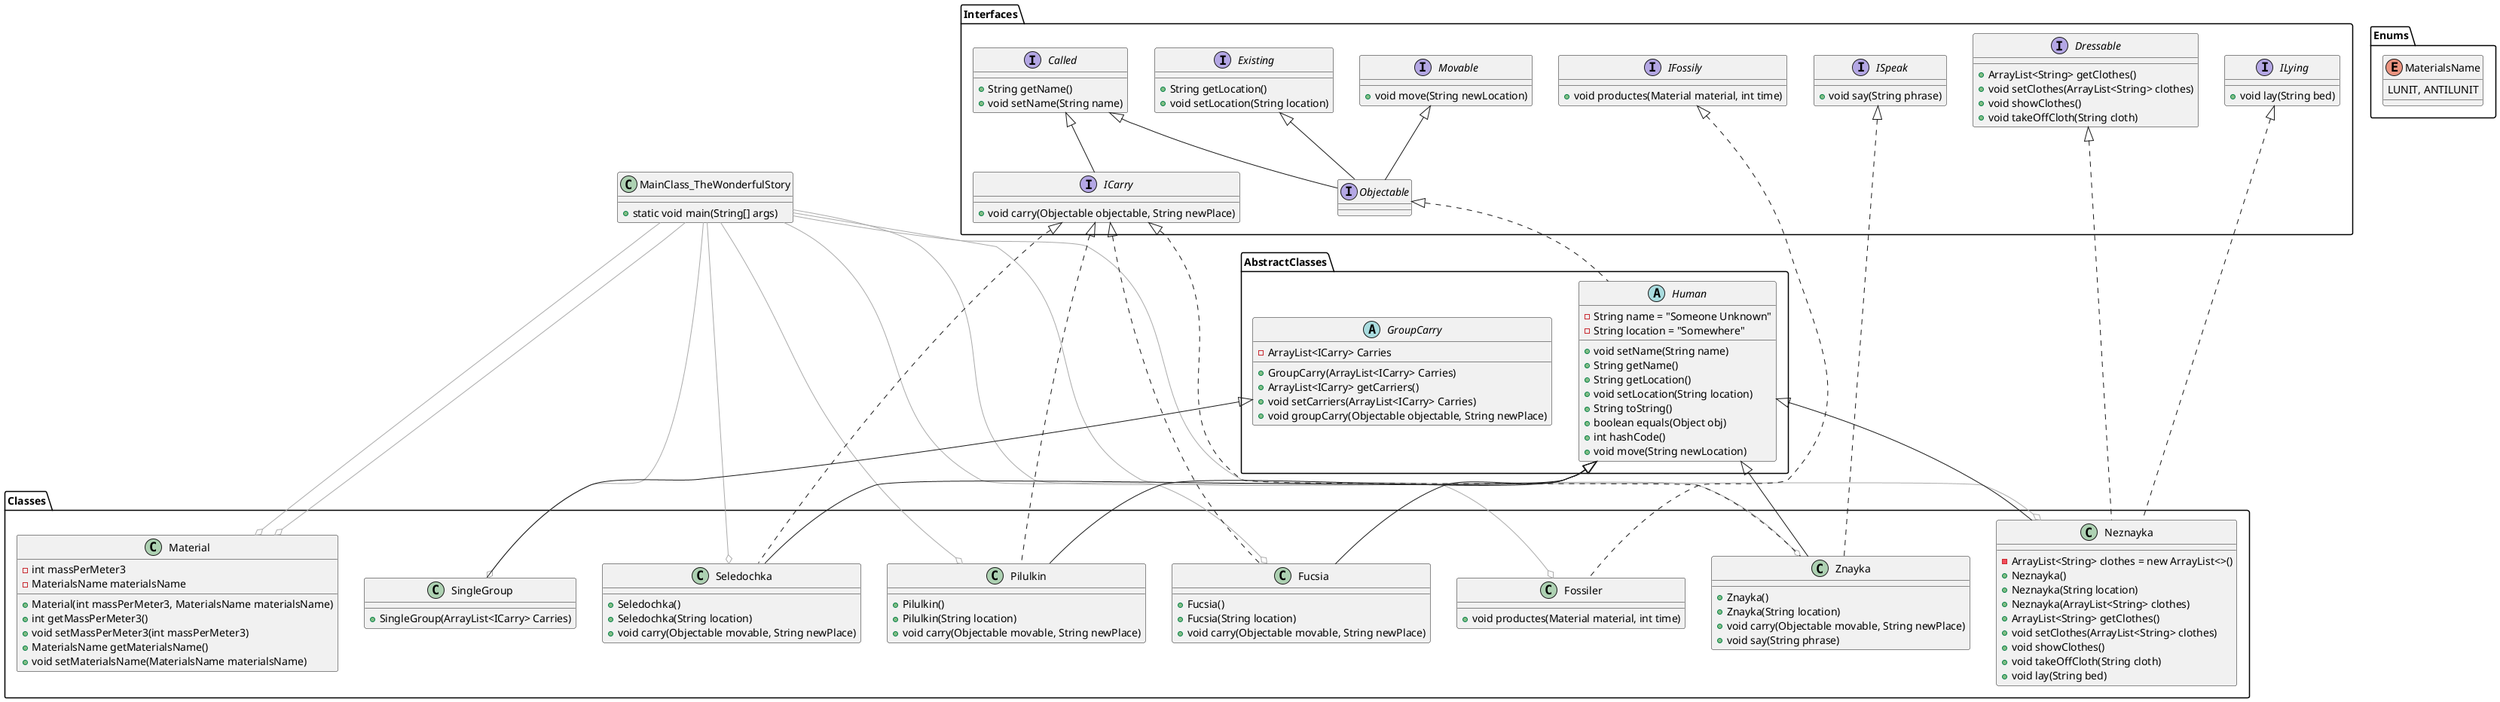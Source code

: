 @startuml
scale max 4000 width
class MainClass_TheWonderfulStory {
+static void main(String[] args)
}
MainClass_TheWonderfulStory --down[#AAA]-o Classes.Znayka
MainClass_TheWonderfulStory -down[#AAA]--o Classes.Fossiler
MainClass_TheWonderfulStory -down[#AAA]-o Classes.Material
MainClass_TheWonderfulStory -down[#AAA]--o Classes.Material
MainClass_TheWonderfulStory -down[#AAA]-o Classes.Pilulkin
MainClass_TheWonderfulStory --down[#AAA]-o Classes.Neznayka
MainClass_TheWonderfulStory -down[#AAA]--o Classes.Fucsia
MainClass_TheWonderfulStory -down[#AAA]-o Classes.Seledochka
MainClass_TheWonderfulStory -down[#AAA]--o Classes.SingleGroup

interface Interfaces.Called {
+String getName()
+void setName(String name)
}


interface Interfaces.Dressable {
+ArrayList<String> getClothes()
+void setClothes(ArrayList<String> clothes)
+void showClothes()
+void takeOffCloth(String cloth)
}


interface Interfaces.Existing {
+String getLocation()
+void setLocation(String location)
}


interface Interfaces.ICarry extends Interfaces.Called {
+void carry(Objectable objectable, String newPlace)
}


interface Interfaces.IFossily {
+void productes(Material material, int time)
}


interface Interfaces.ILying {
+void lay(String bed)
}


interface Interfaces.ISpeak {
+void say(String phrase)
}


interface Interfaces.Movable {
+void move(String newLocation)
}


interface Interfaces.Objectable extends Interfaces.Movable, Interfaces.Called, Interfaces.Existing {

}


enum Enums.MaterialsName {
LUNIT, ANTILUNIT
}


class Classes.Fossiler implements Interfaces.IFossily {
+void productes(Material material, int time)
}


class Classes.Fucsia extends AbstractClasses.Human implements Interfaces.ICarry {
+Fucsia()
+Fucsia(String location)
+void carry(Objectable movable, String newPlace)
}


class Classes.Material {
-int massPerMeter3
-MaterialsName materialsName
+Material(int massPerMeter3, MaterialsName materialsName)
+int getMassPerMeter3()
+void setMassPerMeter3(int massPerMeter3)
+MaterialsName getMaterialsName()
+void setMaterialsName(MaterialsName materialsName)
}


class Classes.Neznayka extends AbstractClasses.Human implements Interfaces.Dressable, Interfaces.ILying {
-ArrayList<String> clothes = new ArrayList<>()
+Neznayka()
+Neznayka(String location)
+Neznayka(ArrayList<String> clothes)
+ArrayList<String> getClothes()
+void setClothes(ArrayList<String> clothes)
+void showClothes()
+void takeOffCloth(String cloth)
+void lay(String bed)
}


class Classes.Pilulkin extends AbstractClasses.Human implements Interfaces.ICarry {
+Pilulkin()
+Pilulkin(String location)
+void carry(Objectable movable, String newPlace)
}


class Classes.Seledochka extends AbstractClasses.Human implements Interfaces.ICarry {
+Seledochka()
+Seledochka(String location)
+void carry(Objectable movable, String newPlace)
}


class Classes.SingleGroup extends AbstractClasses.GroupCarry {
+SingleGroup(ArrayList<ICarry> Carries)
}


class Classes.Znayka extends  AbstractClasses.Human implements Interfaces.ICarry, Interfaces.ISpeak {
+Znayka()
+Znayka(String location)
+void carry(Objectable movable, String newPlace)
+void say(String phrase)
}


abstract class AbstractClasses.GroupCarry {
-ArrayList<ICarry> Carries
+GroupCarry(ArrayList<ICarry> Carries)
+ArrayList<ICarry> getCarriers()
+void setCarriers(ArrayList<ICarry> Carries)
+void groupCarry(Objectable objectable, String newPlace)
}


abstract class AbstractClasses.Human implements Interfaces.Objectable {
-String name = "Someone Unknown"
-String location = "Somewhere"
+void setName(String name)
+String getName()
+String getLocation()
+void setLocation(String location)
+String toString()
+boolean equals(Object obj)
+int hashCode()
+void move(String newLocation)
}


@enduml
